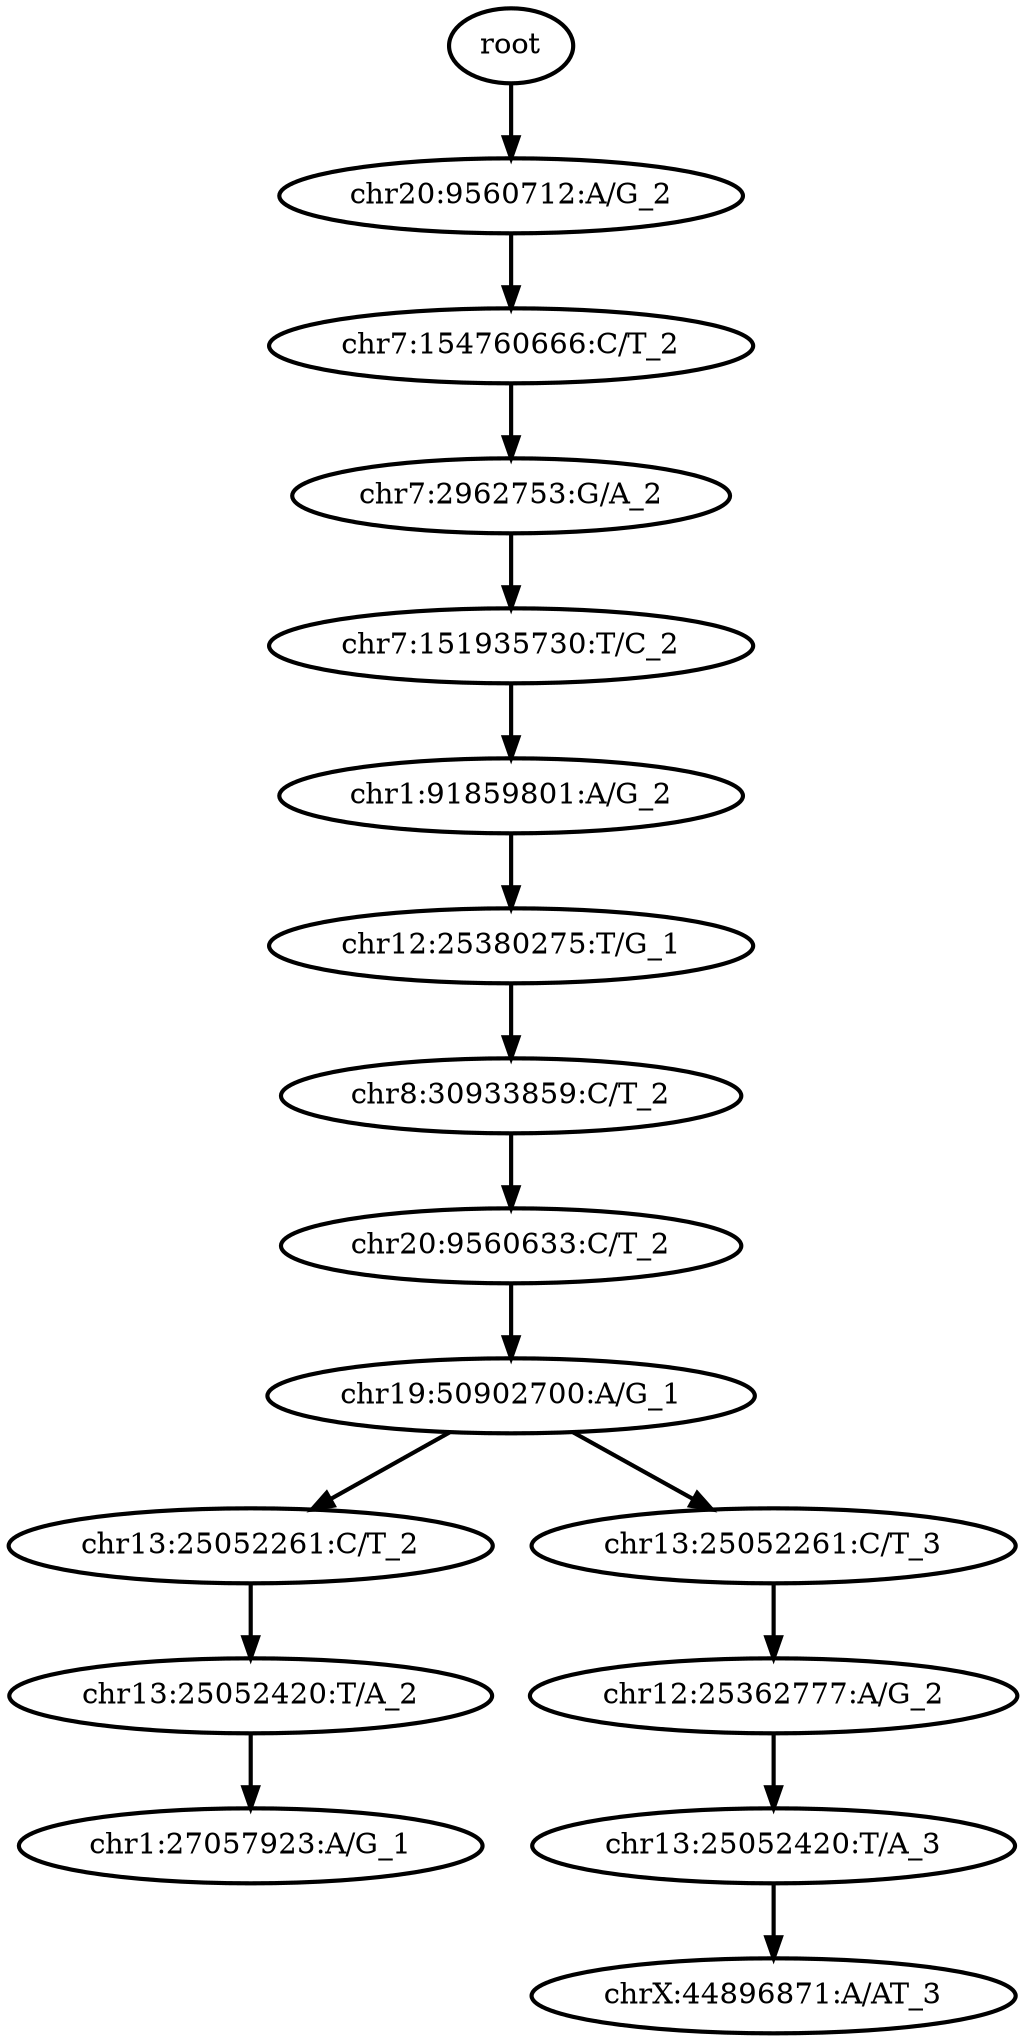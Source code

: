 digraph N {
	overlap="false"
	rankdir="TB"
	0 [label="root", style="bold"];
	1 [label="chr20:9560712:A/G_2", style="bold"];
	2 [label="chr7:154760666:C/T_2", style="bold"];
	3 [label="chr7:2962753:G/A_2", style="bold"];
	4 [label="chr7:151935730:T/C_2", style="bold"];
	5 [label="chr1:91859801:A/G_2", style="bold"];
	6 [label="chr12:25380275:T/G_1", style="bold"];
	7 [label="chr8:30933859:C/T_2", style="bold"];
	8 [label="chr20:9560633:C/T_2", style="bold"];
	9 [label="chr19:50902700:A/G_1", style="bold"];
	10 [label="chr13:25052261:C/T_2", style="bold"];
	11 [label="chr13:25052420:T/A_2", style="bold"];
	12 [label="chr1:27057923:A/G_1", style="bold"];
	13 [label="chr13:25052261:C/T_3", style="bold"];
	14 [label="chr12:25362777:A/G_2", style="bold"];
	15 [label="chr13:25052420:T/A_3", style="bold"];
	16 [label="chrX:44896871:A/AT_3", style="bold"];
	0 -> 1 [style="bold"];
	1 -> 2 [style="bold"];
	2 -> 3 [style="bold"];
	3 -> 4 [style="bold"];
	4 -> 5 [style="bold"];
	5 -> 6 [style="bold"];
	6 -> 7 [style="bold"];
	7 -> 8 [style="bold"];
	8 -> 9 [style="bold"];
	9 -> 10 [style="bold"];
	9 -> 13 [style="bold"];
	10 -> 11 [style="bold"];
	11 -> 12 [style="bold"];
	13 -> 14 [style="bold"];
	14 -> 15 [style="bold"];
	15 -> 16 [style="bold"];
}